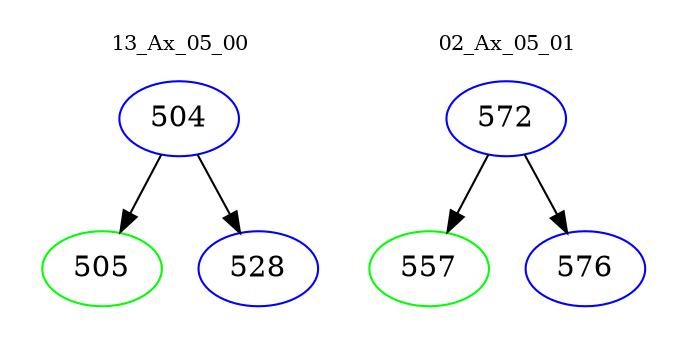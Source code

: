 digraph{
subgraph cluster_0 {
color = white
label = "13_Ax_05_00";
fontsize=10;
T0_504 [label="504", color="blue"]
T0_504 -> T0_505 [color="black"]
T0_505 [label="505", color="green"]
T0_504 -> T0_528 [color="black"]
T0_528 [label="528", color="blue"]
}
subgraph cluster_1 {
color = white
label = "02_Ax_05_01";
fontsize=10;
T1_572 [label="572", color="blue"]
T1_572 -> T1_557 [color="black"]
T1_557 [label="557", color="green"]
T1_572 -> T1_576 [color="black"]
T1_576 [label="576", color="blue"]
}
}
